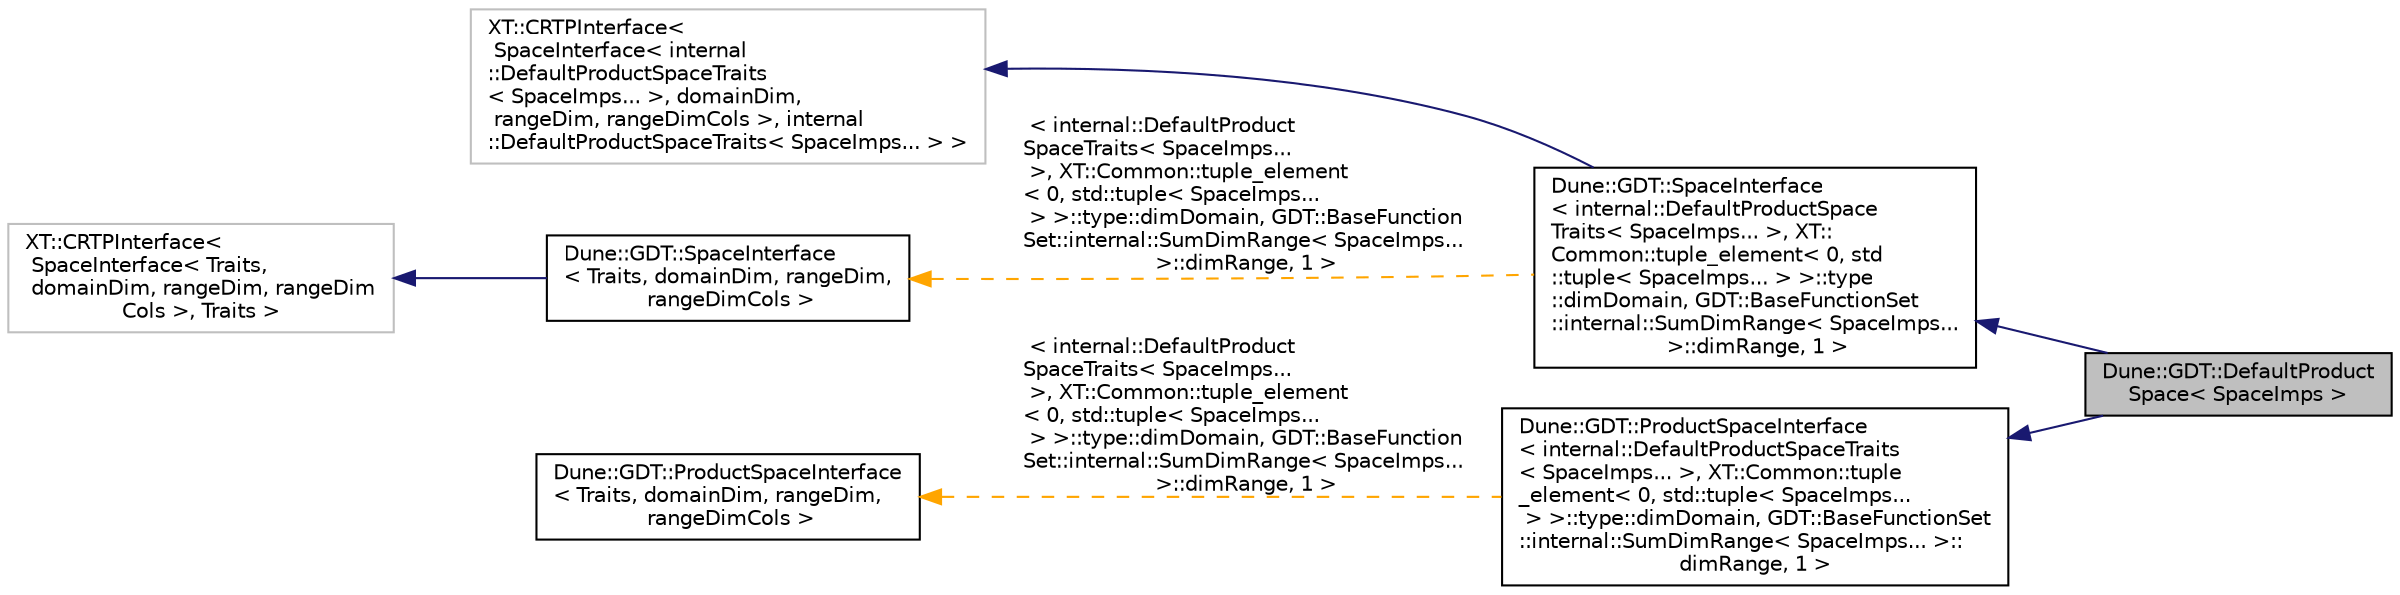 digraph "Dune::GDT::DefaultProductSpace&lt; SpaceImps &gt;"
{
  edge [fontname="Helvetica",fontsize="10",labelfontname="Helvetica",labelfontsize="10"];
  node [fontname="Helvetica",fontsize="10",shape=record];
  rankdir="LR";
  Node0 [label="Dune::GDT::DefaultProduct\lSpace\< SpaceImps \>",height=0.2,width=0.4,color="black", fillcolor="grey75", style="filled", fontcolor="black"];
  Node1 -> Node0 [dir="back",color="midnightblue",fontsize="10",style="solid",fontname="Helvetica"];
  Node1 [label="Dune::GDT::SpaceInterface\l\< internal::DefaultProductSpace\lTraits\< SpaceImps... \>, XT::\lCommon::tuple_element\< 0, std\l::tuple\< SpaceImps... \> \>::type\l::dimDomain, GDT::BaseFunctionSet\l::internal::SumDimRange\< SpaceImps...\l \>::dimRange, 1 \>",height=0.2,width=0.4,color="black", fillcolor="white", style="filled",URL="$a02697.html"];
  Node2 -> Node1 [dir="back",color="midnightblue",fontsize="10",style="solid",fontname="Helvetica"];
  Node2 [label="XT::CRTPInterface\<\l SpaceInterface\< internal\l::DefaultProductSpaceTraits\l\< SpaceImps... \>, domainDim,\l rangeDim, rangeDimCols \>, internal\l::DefaultProductSpaceTraits\< SpaceImps... \> \>",height=0.2,width=0.4,color="grey75", fillcolor="white", style="filled"];
  Node3 -> Node1 [dir="back",color="orange",fontsize="10",style="dashed",label=" \< internal::DefaultProduct\lSpaceTraits\< SpaceImps...\l \>, XT::Common::tuple_element\l\< 0, std::tuple\< SpaceImps...\l \> \>::type::dimDomain, GDT::BaseFunction\lSet::internal::SumDimRange\< SpaceImps...\l \>::dimRange, 1 \>" ,fontname="Helvetica"];
  Node3 [label="Dune::GDT::SpaceInterface\l\< Traits, domainDim, rangeDim,\l rangeDimCols \>",height=0.2,width=0.4,color="black", fillcolor="white", style="filled",URL="$a02697.html"];
  Node4 -> Node3 [dir="back",color="midnightblue",fontsize="10",style="solid",fontname="Helvetica"];
  Node4 [label="XT::CRTPInterface\<\l SpaceInterface\< Traits,\l domainDim, rangeDim, rangeDim\lCols \>, Traits \>",height=0.2,width=0.4,color="grey75", fillcolor="white", style="filled"];
  Node5 -> Node0 [dir="back",color="midnightblue",fontsize="10",style="solid",fontname="Helvetica"];
  Node5 [label="Dune::GDT::ProductSpaceInterface\l\< internal::DefaultProductSpaceTraits\l\< SpaceImps... \>, XT::Common::tuple\l_element\< 0, std::tuple\< SpaceImps...\l \> \>::type::dimDomain, GDT::BaseFunctionSet\l::internal::SumDimRange\< SpaceImps... \>::\ldimRange, 1 \>",height=0.2,width=0.4,color="black", fillcolor="white", style="filled",URL="$a02705.html"];
  Node6 -> Node5 [dir="back",color="orange",fontsize="10",style="dashed",label=" \< internal::DefaultProduct\lSpaceTraits\< SpaceImps...\l \>, XT::Common::tuple_element\l\< 0, std::tuple\< SpaceImps...\l \> \>::type::dimDomain, GDT::BaseFunction\lSet::internal::SumDimRange\< SpaceImps...\l \>::dimRange, 1 \>" ,fontname="Helvetica"];
  Node6 [label="Dune::GDT::ProductSpaceInterface\l\< Traits, domainDim, rangeDim,\l rangeDimCols \>",height=0.2,width=0.4,color="black", fillcolor="white", style="filled",URL="$a02705.html"];
}
